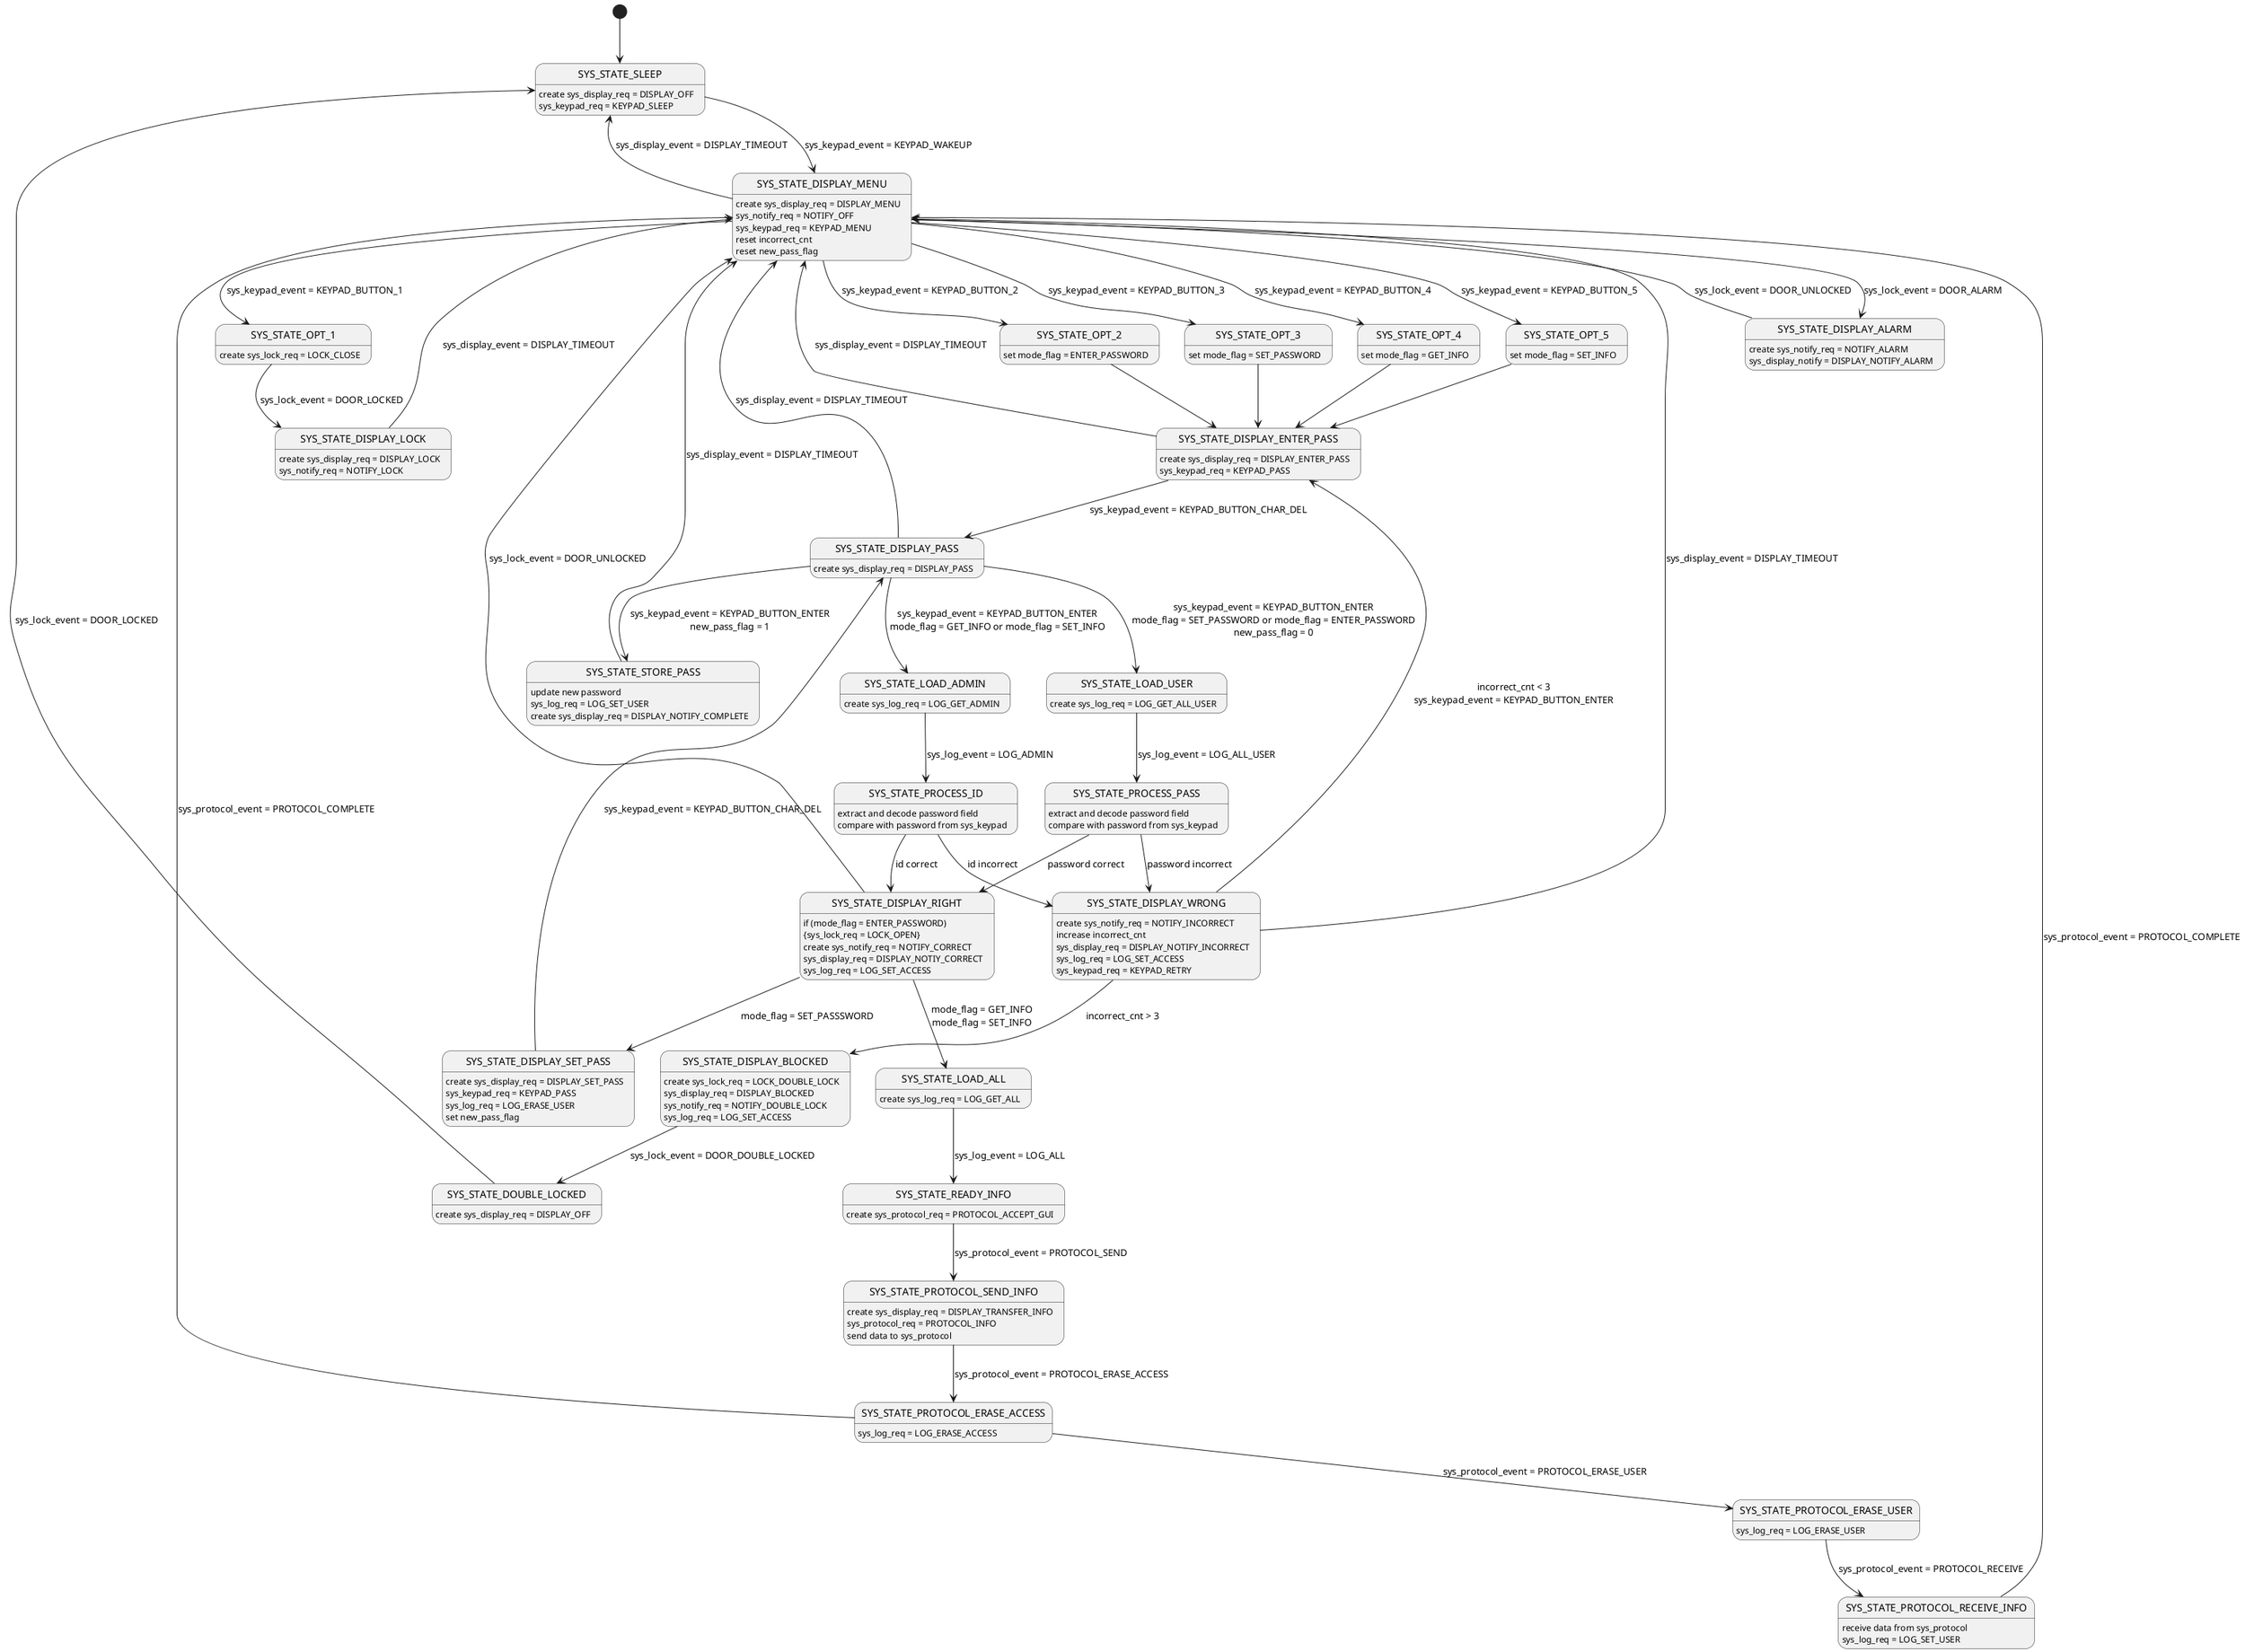 @startuml sys_manager
hide empty description

[*] --> SYS_STATE_SLEEP
SYS_STATE_SLEEP --> SYS_STATE_DISPLAY_MENU : sys_keypad_event = KEYPAD_WAKEUP
SYS_STATE_DISPLAY_MENU --> SYS_STATE_SLEEP : sys_display_event = DISPLAY_TIMEOUT
SYS_STATE_DISPLAY_MENU --> SYS_STATE_OPT_1 : sys_keypad_event = KEYPAD_BUTTON_1
SYS_STATE_DISPLAY_MENU --> SYS_STATE_OPT_2 : sys_keypad_event = KEYPAD_BUTTON_2
SYS_STATE_DISPLAY_MENU --> SYS_STATE_OPT_3 : sys_keypad_event = KEYPAD_BUTTON_3
SYS_STATE_DISPLAY_MENU --> SYS_STATE_OPT_4 : sys_keypad_event = KEYPAD_BUTTON_4
SYS_STATE_DISPLAY_MENU --> SYS_STATE_OPT_5 : sys_keypad_event = KEYPAD_BUTTON_5
SYS_STATE_OPT_1 --> SYS_STATE_DISPLAY_LOCK : sys_lock_event = DOOR_LOCKED
SYS_STATE_DISPLAY_LOCK --> SYS_STATE_DISPLAY_MENU : sys_display_event = DISPLAY_TIMEOUT
SYS_STATE_OPT_2 --> SYS_STATE_DISPLAY_ENTER_PASS
SYS_STATE_OPT_3 --> SYS_STATE_DISPLAY_ENTER_PASS 
SYS_STATE_OPT_4 --> SYS_STATE_DISPLAY_ENTER_PASS
SYS_STATE_OPT_5 --> SYS_STATE_DISPLAY_ENTER_PASS
SYS_STATE_DISPLAY_ENTER_PASS --> SYS_STATE_DISPLAY_PASS: sys_keypad_event = KEYPAD_BUTTON_CHAR_DEL
SYS_STATE_DISPLAY_ENTER_PASS --> SYS_STATE_DISPLAY_MENU : sys_display_event = DISPLAY_TIMEOUT
SYS_STATE_DISPLAY_PASS --> SYS_STATE_DISPLAY_MENU : sys_display_event = DISPLAY_TIMEOUT
SYS_STATE_DISPLAY_PASS --> SYS_STATE_LOAD_USER : sys_keypad_event = KEYPAD_BUTTON_ENTER\nmode_flag = SET_PASSWORD or mode_flag = ENTER_PASSWORD\nnew_pass_flag = 0
SYS_STATE_LOAD_USER --> SYS_STATE_PROCESS_PASS : sys_log_event = LOG_ALL_USER
SYS_STATE_DISPLAY_PASS --> SYS_STATE_LOAD_ADMIN : sys_keypad_event = KEYPAD_BUTTON_ENTER\nmode_flag = GET_INFO or mode_flag = SET_INFO
SYS_STATE_LOAD_ADMIN --> SYS_STATE_PROCESS_ID : sys_log_event = LOG_ADMIN
SYS_STATE_PROCESS_ID --> SYS_STATE_DISPLAY_RIGHT : id correct
SYS_STATE_PROCESS_PASS --> SYS_STATE_DISPLAY_RIGHT : password correct
SYS_STATE_DISPLAY_RIGHT --> SYS_STATE_DISPLAY_MENU : sys_lock_event = DOOR_UNLOCKED
SYS_STATE_DISPLAY_MENU --> SYS_STATE_DISPLAY_ALARM : sys_lock_event = DOOR_ALARM
SYS_STATE_DISPLAY_ALARM --> SYS_STATE_DISPLAY_MENU : sys_lock_event = DOOR_UNLOCKED

SYS_STATE_PROCESS_PASS --> SYS_STATE_DISPLAY_WRONG : password incorrect
SYS_STATE_PROCESS_ID --> SYS_STATE_DISPLAY_WRONG : id incorrect
SYS_STATE_DISPLAY_WRONG --> SYS_STATE_DISPLAY_ENTER_PASS : incorrect_cnt < 3\nsys_keypad_event = KEYPAD_BUTTON_ENTER
SYS_STATE_DISPLAY_WRONG --> SYS_STATE_DISPLAY_BLOCKED : incorrect_cnt > 3
SYS_STATE_DISPLAY_WRONG --> SYS_STATE_DISPLAY_MENU : sys_display_event = DISPLAY_TIMEOUT
SYS_STATE_DISPLAY_BLOCKED --> SYS_STATE_DOUBLE_LOCKED : sys_lock_event = DOOR_DOUBLE_LOCKED
SYS_STATE_DOUBLE_LOCKED --> SYS_STATE_SLEEP : sys_lock_event = DOOR_LOCKED

SYS_STATE_DISPLAY_RIGHT --> SYS_STATE_DISPLAY_SET_PASS: mode_flag = SET_PASSSWORD
SYS_STATE_DISPLAY_SET_PASS --> SYS_STATE_DISPLAY_PASS : sys_keypad_event = KEYPAD_BUTTON_CHAR_DEL
SYS_STATE_DISPLAY_PASS --> SYS_STATE_STORE_PASS : sys_keypad_event = KEYPAD_BUTTON_ENTER\nnew_pass_flag = 1
SYS_STATE_STORE_PASS --> SYS_STATE_DISPLAY_MENU : sys_display_event = DISPLAY_TIMEOUT

SYS_STATE_DISPLAY_RIGHT --> SYS_STATE_LOAD_ALL: mode_flag = GET_INFO\nmode_flag = SET_INFO
SYS_STATE_LOAD_ALL --> SYS_STATE_READY_INFO : sys_log_event = LOG_ALL
SYS_STATE_READY_INFO --> SYS_STATE_PROTOCOL_SEND_INFO : sys_protocol_event = PROTOCOL_SEND
SYS_STATE_PROTOCOL_SEND_INFO --> SYS_STATE_PROTOCOL_ERASE_ACCESS : sys_protocol_event = PROTOCOL_ERASE_ACCESS
SYS_STATE_PROTOCOL_ERASE_ACCESS --> SYS_STATE_DISPLAY_MENU : sys_protocol_event = PROTOCOL_COMPLETE

SYS_STATE_PROTOCOL_ERASE_ACCESS --> SYS_STATE_PROTOCOL_ERASE_USER : sys_protocol_event = PROTOCOL_ERASE_USER
SYS_STATE_PROTOCOL_ERASE_USER --> SYS_STATE_PROTOCOL_RECEIVE_INFO : sys_protocol_event = PROTOCOL_RECEIVE
SYS_STATE_PROTOCOL_RECEIVE_INFO --> SYS_STATE_DISPLAY_MENU : sys_protocol_event = PROTOCOL_COMPLETE


SYS_STATE_PROTOCOL_ERASE_USER : sys_log_req = LOG_ERASE_USER
SYS_STATE_PROTOCOL_ERASE_ACCESS : sys_log_req = LOG_ERASE_ACCESS
SYS_STATE_PROTOCOL_RECEIVE_INFO : receive data from sys_protocol\nsys_log_req = LOG_SET_USER
SYS_STATE_PROTOCOL_SEND_INFO : create sys_display_req = DISPLAY_TRANSFER_INFO\nsys_protocol_req = PROTOCOL_INFO\nsend data to sys_protocol
SYS_STATE_READY_INFO: create sys_protocol_req = PROTOCOL_ACCEPT_GUI
SYS_STATE_LOAD_ALL : create sys_log_req = LOG_GET_ALL
SYS_STATE_STORE_PASS : update new password\nsys_log_req = LOG_SET_USER\ncreate sys_display_req = DISPLAY_NOTIFY_COMPLETE
SYS_STATE_DISPLAY_SET_PASS : create sys_display_req = DISPLAY_SET_PASS\nsys_keypad_req = KEYPAD_PASS\nsys_log_req = LOG_ERASE_USER\nset new_pass_flag
SYS_STATE_DOUBLE_LOCKED : create sys_display_req = DISPLAY_OFF
SYS_STATE_DISPLAY_BLOCKED : create sys_lock_req = LOCK_DOUBLE_LOCK\nsys_display_req = DISPLAY_BLOCKED\nsys_notify_req = NOTIFY_DOUBLE_LOCK\nsys_log_req = LOG_SET_ACCESS
SYS_STATE_DISPLAY_ALARM : create sys_notify_req = NOTIFY_ALARM\nsys_display_notify = DISPLAY_NOTIFY_ALARM
SYS_STATE_DISPLAY_WRONG : create sys_notify_req = NOTIFY_INCORRECT\nincrease incorrect_cnt\nsys_display_req = DISPLAY_NOTIFY_INCORRECT\nsys_log_req = LOG_SET_ACCESS\nsys_keypad_req = KEYPAD_RETRY
SYS_STATE_DISPLAY_RIGHT : if (mode_flag = ENTER_PASSWORD)\n{sys_lock_req = LOCK_OPEN}\ncreate sys_notify_req = NOTIFY_CORRECT\nsys_display_req = DISPLAY_NOTIY_CORRECT\nsys_log_req = LOG_SET_ACCESS
SYS_STATE_PROCESS_ID : extract and decode password field\ncompare with password from sys_keypad
SYS_STATE_PROCESS_PASS : extract and decode password field\ncompare with password from sys_keypad
SYS_STATE_LOAD_ADMIN : create sys_log_req = LOG_GET_ADMIN
SYS_STATE_LOAD_USER :create sys_log_req = LOG_GET_ALL_USER
SYS_STATE_DISPLAY_PASS : create sys_display_req = DISPLAY_PASS
SYS_STATE_DISPLAY_ENTER_PASS : create sys_display_req = DISPLAY_ENTER_PASS\nsys_keypad_req = KEYPAD_PASS
SYS_STATE_OPT_5 : set mode_flag = SET_INFO
SYS_STATE_OPT_4 : set mode_flag = GET_INFO
SYS_STATE_OPT_3 : set mode_flag = SET_PASSWORD
SYS_STATE_OPT_2 : set mode_flag = ENTER_PASSWORD
SYS_STATE_DISPLAY_LOCK : create sys_display_req = DISPLAY_LOCK\nsys_notify_req = NOTIFY_LOCK
SYS_STATE_OPT_1 : create sys_lock_req = LOCK_CLOSE
SYS_STATE_DISPLAY_MENU : create sys_display_req = DISPLAY_MENU\nsys_notify_req = NOTIFY_OFF\nsys_keypad_req = KEYPAD_MENU\nreset incorrect_cnt\nreset new_pass_flag
SYS_STATE_SLEEP : create sys_display_req = DISPLAY_OFF\nsys_keypad_req = KEYPAD_SLEEP
@enduml